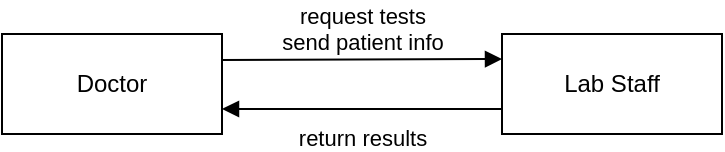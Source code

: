 <mxfile version="24.3.1" type="device">
  <diagram name="Page-1" id="fG5vR2eMFFuyB84v3exg">
    <mxGraphModel dx="1461" dy="652" grid="1" gridSize="10" guides="1" tooltips="1" connect="1" arrows="1" fold="1" page="1" pageScale="1" pageWidth="850" pageHeight="1100" math="0" shadow="0">
      <root>
        <mxCell id="0" />
        <mxCell id="1" parent="0" />
        <mxCell id="CK9XCY0KZO93zNfEin5v-1" value="Doctor" style="html=1;whiteSpace=wrap;" vertex="1" parent="1">
          <mxGeometry x="110" y="230" width="110" height="50" as="geometry" />
        </mxCell>
        <mxCell id="CK9XCY0KZO93zNfEin5v-2" value="Lab Staff" style="html=1;whiteSpace=wrap;" vertex="1" parent="1">
          <mxGeometry x="360" y="230" width="110" height="50" as="geometry" />
        </mxCell>
        <mxCell id="CK9XCY0KZO93zNfEin5v-3" value="request tests&lt;div&gt;send patient info&lt;/div&gt;" style="html=1;verticalAlign=bottom;endArrow=block;curved=0;rounded=0;entryX=0;entryY=0.25;entryDx=0;entryDy=0;" edge="1" parent="1" target="CK9XCY0KZO93zNfEin5v-2">
          <mxGeometry width="80" relative="1" as="geometry">
            <mxPoint x="220" y="243" as="sourcePoint" />
            <mxPoint x="300" y="240" as="targetPoint" />
          </mxGeometry>
        </mxCell>
        <mxCell id="CK9XCY0KZO93zNfEin5v-5" value="return results" style="html=1;verticalAlign=bottom;endArrow=block;curved=0;rounded=0;exitX=0;exitY=0.75;exitDx=0;exitDy=0;entryX=1;entryY=0.75;entryDx=0;entryDy=0;" edge="1" parent="1" source="CK9XCY0KZO93zNfEin5v-2" target="CK9XCY0KZO93zNfEin5v-1">
          <mxGeometry y="23" width="80" relative="1" as="geometry">
            <mxPoint x="390" y="340" as="sourcePoint" />
            <mxPoint x="470" y="340" as="targetPoint" />
            <mxPoint as="offset" />
          </mxGeometry>
        </mxCell>
      </root>
    </mxGraphModel>
  </diagram>
</mxfile>
